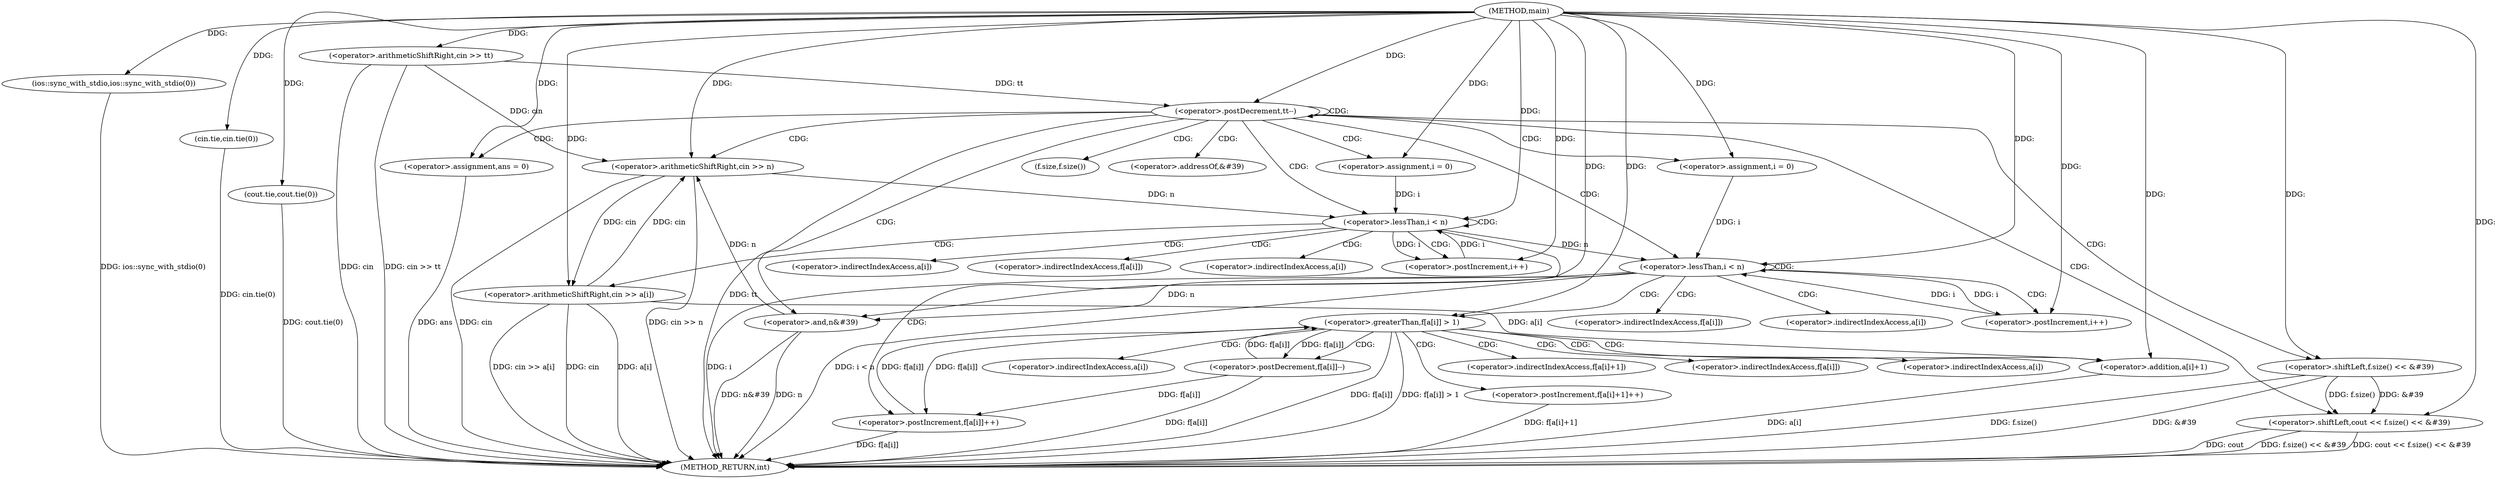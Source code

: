 digraph "main" {  
"1000101" [label = "(METHOD,main)" ]
"1000192" [label = "(METHOD_RETURN,int)" ]
"1000103" [label = "(ios::sync_with_stdio,ios::sync_with_stdio(0))" ]
"1000105" [label = "(cin.tie,cin.tie(0))" ]
"1000107" [label = "(cout.tie,cout.tie(0))" ]
"1000110" [label = "(<operator>.arithmeticShiftRight,cin >> tt)" ]
"1000114" [label = "(<operator>.postDecrement,tt--)" ]
"1000118" [label = "(<operator>.arithmeticShiftRight,cin >> n)" ]
"1000180" [label = "(<operator>.assignment,ans = 0)" ]
"1000183" [label = "(<operator>.shiftLeft,cout << f.size() << &#39)" ]
"1000189" [label = "(<operator>.and,n&#39)" ]
"1000125" [label = "(<operator>.assignment,i = 0)" ]
"1000128" [label = "(<operator>.lessThan,i < n)" ]
"1000131" [label = "(<operator>.postIncrement,i++)" ]
"1000147" [label = "(<operator>.assignment,i = 0)" ]
"1000150" [label = "(<operator>.lessThan,i < n)" ]
"1000153" [label = "(<operator>.postIncrement,i++)" ]
"1000134" [label = "(<operator>.arithmeticShiftRight,cin >> a[i])" ]
"1000139" [label = "(<operator>.postIncrement,f[a[i]]++)" ]
"1000185" [label = "(<operator>.shiftLeft,f.size() << &#39)" ]
"1000157" [label = "(<operator>.greaterThan,f[a[i]] > 1)" ]
"1000165" [label = "(<operator>.postIncrement,f[a[i]+1]++)" ]
"1000173" [label = "(<operator>.postDecrement,f[a[i]]--)" ]
"1000168" [label = "(<operator>.addition,a[i]+1)" ]
"1000186" [label = "(f.size,f.size())" ]
"1000187" [label = "(<operator>.addressOf,&#39)" ]
"1000136" [label = "(<operator>.indirectIndexAccess,a[i])" ]
"1000140" [label = "(<operator>.indirectIndexAccess,f[a[i]])" ]
"1000142" [label = "(<operator>.indirectIndexAccess,a[i])" ]
"1000158" [label = "(<operator>.indirectIndexAccess,f[a[i]])" ]
"1000160" [label = "(<operator>.indirectIndexAccess,a[i])" ]
"1000166" [label = "(<operator>.indirectIndexAccess,f[a[i]+1])" ]
"1000174" [label = "(<operator>.indirectIndexAccess,f[a[i]])" ]
"1000176" [label = "(<operator>.indirectIndexAccess,a[i])" ]
"1000169" [label = "(<operator>.indirectIndexAccess,a[i])" ]
  "1000103" -> "1000192"  [ label = "DDG: ios::sync_with_stdio(0)"] 
  "1000105" -> "1000192"  [ label = "DDG: cin.tie(0)"] 
  "1000107" -> "1000192"  [ label = "DDG: cout.tie(0)"] 
  "1000110" -> "1000192"  [ label = "DDG: cin"] 
  "1000110" -> "1000192"  [ label = "DDG: cin >> tt"] 
  "1000114" -> "1000192"  [ label = "DDG: tt"] 
  "1000118" -> "1000192"  [ label = "DDG: cin"] 
  "1000118" -> "1000192"  [ label = "DDG: cin >> n"] 
  "1000150" -> "1000192"  [ label = "DDG: i"] 
  "1000150" -> "1000192"  [ label = "DDG: i < n"] 
  "1000180" -> "1000192"  [ label = "DDG: ans"] 
  "1000185" -> "1000192"  [ label = "DDG: f.size()"] 
  "1000185" -> "1000192"  [ label = "DDG: &#39"] 
  "1000183" -> "1000192"  [ label = "DDG: f.size() << &#39"] 
  "1000183" -> "1000192"  [ label = "DDG: cout << f.size() << &#39"] 
  "1000189" -> "1000192"  [ label = "DDG: n"] 
  "1000189" -> "1000192"  [ label = "DDG: n&#39"] 
  "1000157" -> "1000192"  [ label = "DDG: f[a[i]]"] 
  "1000157" -> "1000192"  [ label = "DDG: f[a[i]] > 1"] 
  "1000168" -> "1000192"  [ label = "DDG: a[i]"] 
  "1000165" -> "1000192"  [ label = "DDG: f[a[i]+1]"] 
  "1000173" -> "1000192"  [ label = "DDG: f[a[i]]"] 
  "1000134" -> "1000192"  [ label = "DDG: cin"] 
  "1000134" -> "1000192"  [ label = "DDG: a[i]"] 
  "1000134" -> "1000192"  [ label = "DDG: cin >> a[i]"] 
  "1000139" -> "1000192"  [ label = "DDG: f[a[i]]"] 
  "1000183" -> "1000192"  [ label = "DDG: cout"] 
  "1000101" -> "1000103"  [ label = "DDG: "] 
  "1000101" -> "1000105"  [ label = "DDG: "] 
  "1000101" -> "1000107"  [ label = "DDG: "] 
  "1000101" -> "1000110"  [ label = "DDG: "] 
  "1000110" -> "1000114"  [ label = "DDG: tt"] 
  "1000101" -> "1000114"  [ label = "DDG: "] 
  "1000101" -> "1000180"  [ label = "DDG: "] 
  "1000110" -> "1000118"  [ label = "DDG: cin"] 
  "1000134" -> "1000118"  [ label = "DDG: cin"] 
  "1000101" -> "1000118"  [ label = "DDG: "] 
  "1000189" -> "1000118"  [ label = "DDG: n"] 
  "1000101" -> "1000125"  [ label = "DDG: "] 
  "1000101" -> "1000147"  [ label = "DDG: "] 
  "1000101" -> "1000183"  [ label = "DDG: "] 
  "1000185" -> "1000183"  [ label = "DDG: &#39"] 
  "1000185" -> "1000183"  [ label = "DDG: f.size()"] 
  "1000150" -> "1000189"  [ label = "DDG: n"] 
  "1000101" -> "1000189"  [ label = "DDG: "] 
  "1000125" -> "1000128"  [ label = "DDG: i"] 
  "1000131" -> "1000128"  [ label = "DDG: i"] 
  "1000101" -> "1000128"  [ label = "DDG: "] 
  "1000118" -> "1000128"  [ label = "DDG: n"] 
  "1000128" -> "1000131"  [ label = "DDG: i"] 
  "1000101" -> "1000131"  [ label = "DDG: "] 
  "1000147" -> "1000150"  [ label = "DDG: i"] 
  "1000153" -> "1000150"  [ label = "DDG: i"] 
  "1000101" -> "1000150"  [ label = "DDG: "] 
  "1000128" -> "1000150"  [ label = "DDG: n"] 
  "1000150" -> "1000153"  [ label = "DDG: i"] 
  "1000101" -> "1000153"  [ label = "DDG: "] 
  "1000101" -> "1000185"  [ label = "DDG: "] 
  "1000118" -> "1000134"  [ label = "DDG: cin"] 
  "1000101" -> "1000134"  [ label = "DDG: "] 
  "1000157" -> "1000139"  [ label = "DDG: f[a[i]]"] 
  "1000173" -> "1000139"  [ label = "DDG: f[a[i]]"] 
  "1000173" -> "1000157"  [ label = "DDG: f[a[i]]"] 
  "1000139" -> "1000157"  [ label = "DDG: f[a[i]]"] 
  "1000101" -> "1000157"  [ label = "DDG: "] 
  "1000157" -> "1000173"  [ label = "DDG: f[a[i]]"] 
  "1000134" -> "1000168"  [ label = "DDG: a[i]"] 
  "1000101" -> "1000168"  [ label = "DDG: "] 
  "1000114" -> "1000125"  [ label = "CDG: "] 
  "1000114" -> "1000128"  [ label = "CDG: "] 
  "1000114" -> "1000186"  [ label = "CDG: "] 
  "1000114" -> "1000150"  [ label = "CDG: "] 
  "1000114" -> "1000180"  [ label = "CDG: "] 
  "1000114" -> "1000114"  [ label = "CDG: "] 
  "1000114" -> "1000118"  [ label = "CDG: "] 
  "1000114" -> "1000183"  [ label = "CDG: "] 
  "1000114" -> "1000189"  [ label = "CDG: "] 
  "1000114" -> "1000147"  [ label = "CDG: "] 
  "1000114" -> "1000187"  [ label = "CDG: "] 
  "1000114" -> "1000185"  [ label = "CDG: "] 
  "1000128" -> "1000142"  [ label = "CDG: "] 
  "1000128" -> "1000128"  [ label = "CDG: "] 
  "1000128" -> "1000139"  [ label = "CDG: "] 
  "1000128" -> "1000136"  [ label = "CDG: "] 
  "1000128" -> "1000131"  [ label = "CDG: "] 
  "1000128" -> "1000140"  [ label = "CDG: "] 
  "1000128" -> "1000134"  [ label = "CDG: "] 
  "1000150" -> "1000153"  [ label = "CDG: "] 
  "1000150" -> "1000150"  [ label = "CDG: "] 
  "1000150" -> "1000157"  [ label = "CDG: "] 
  "1000150" -> "1000158"  [ label = "CDG: "] 
  "1000150" -> "1000160"  [ label = "CDG: "] 
  "1000157" -> "1000174"  [ label = "CDG: "] 
  "1000157" -> "1000166"  [ label = "CDG: "] 
  "1000157" -> "1000165"  [ label = "CDG: "] 
  "1000157" -> "1000169"  [ label = "CDG: "] 
  "1000157" -> "1000168"  [ label = "CDG: "] 
  "1000157" -> "1000173"  [ label = "CDG: "] 
  "1000157" -> "1000176"  [ label = "CDG: "] 
}
